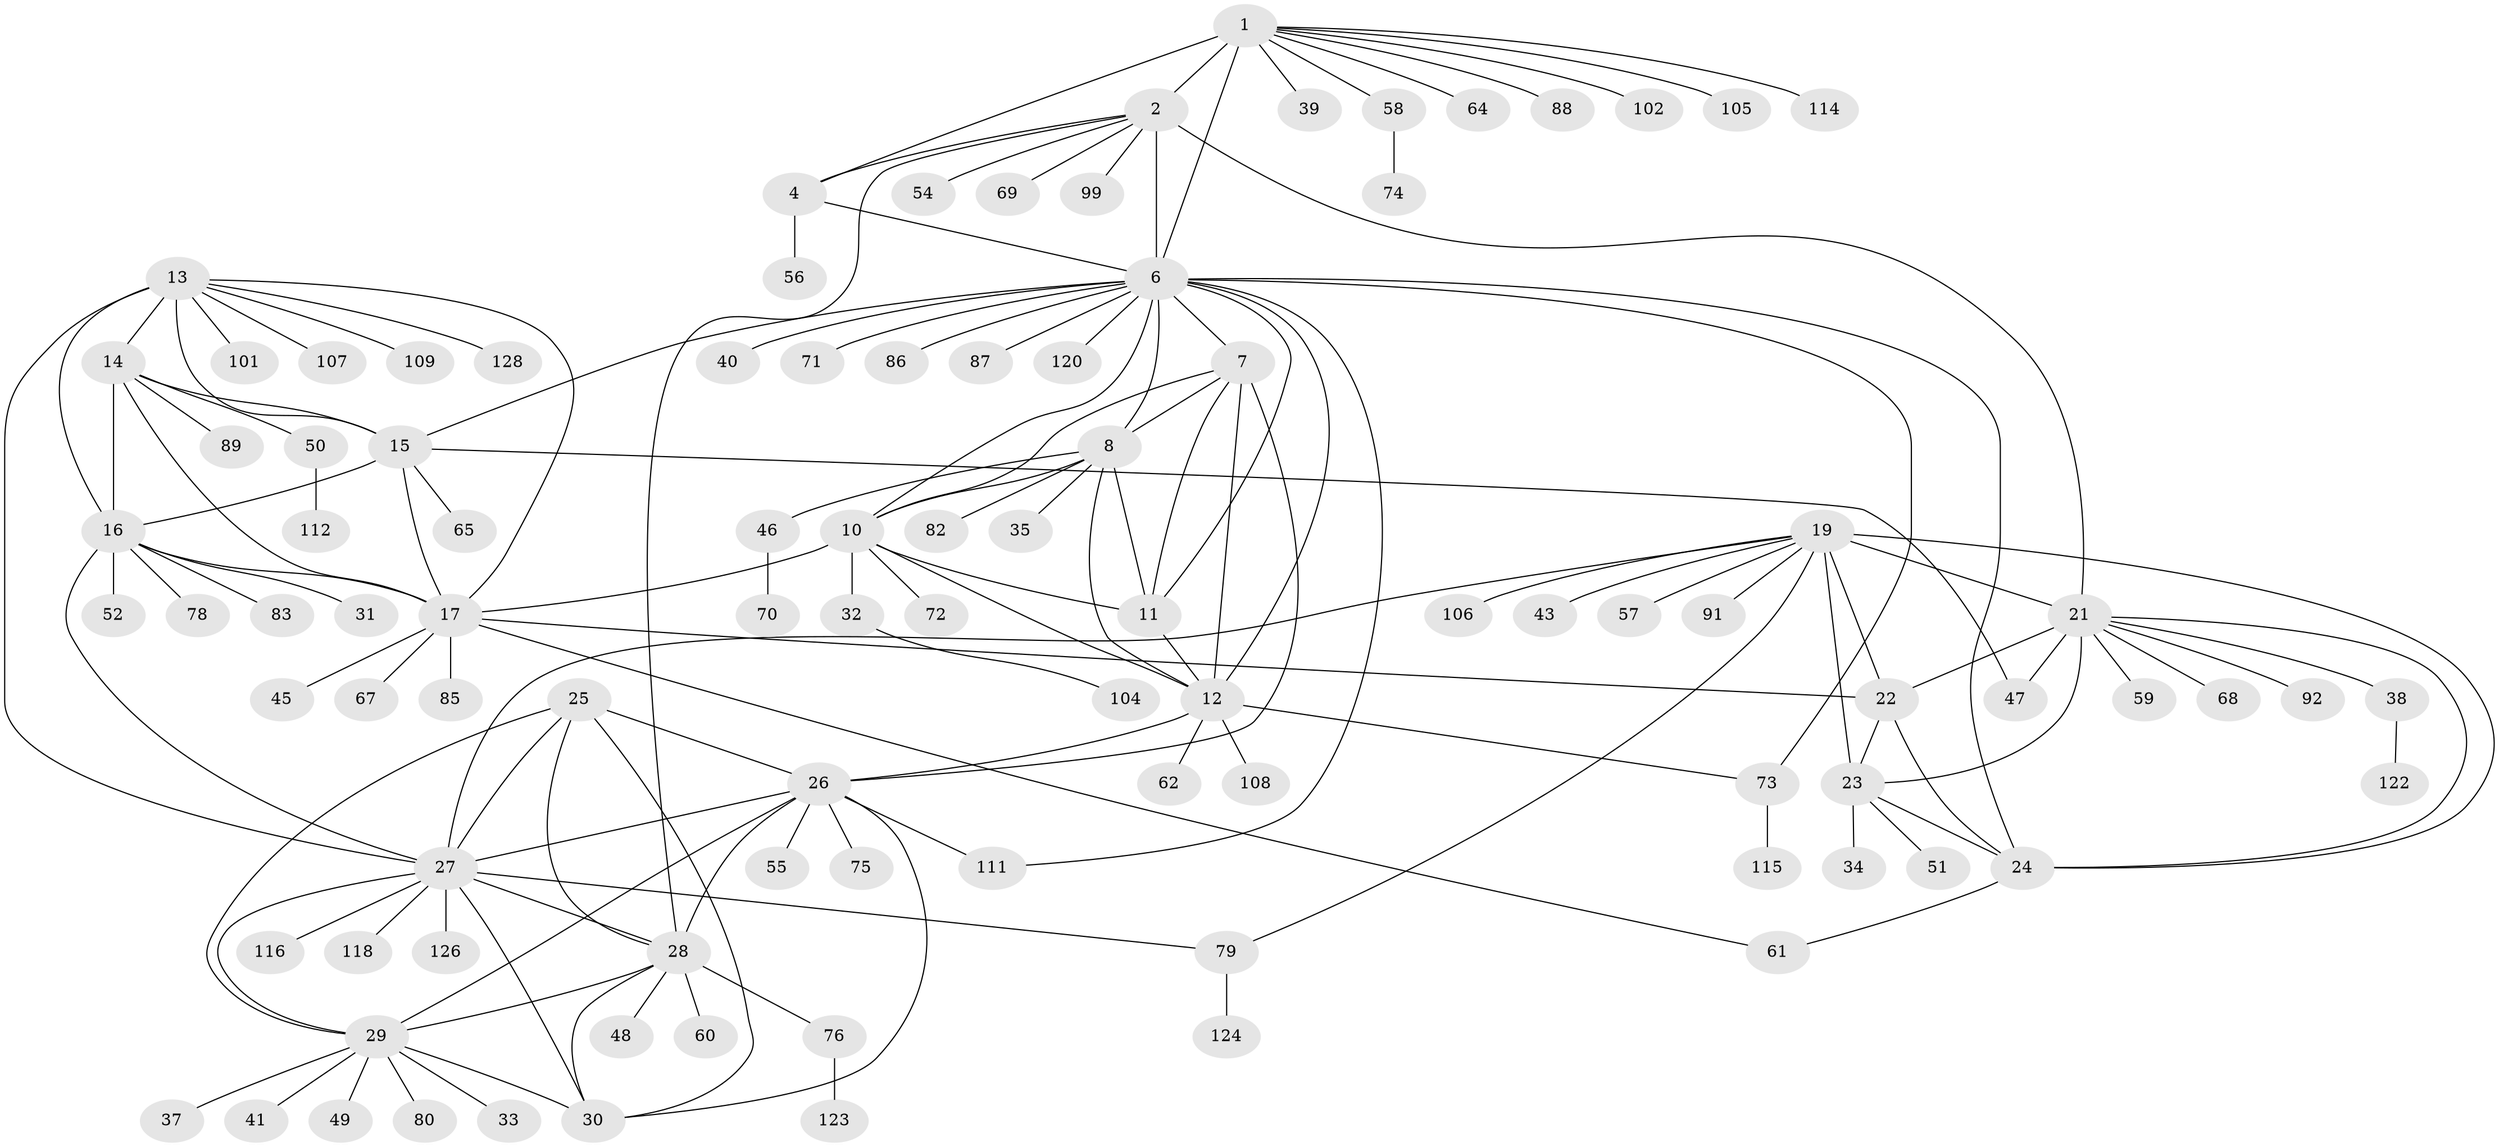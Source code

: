// original degree distribution, {10: 0.046153846153846156, 8: 0.03076923076923077, 7: 0.023076923076923078, 6: 0.038461538461538464, 9: 0.038461538461538464, 11: 0.015384615384615385, 5: 0.015384615384615385, 12: 0.023076923076923078, 1: 0.5923076923076923, 2: 0.14615384615384616, 3: 0.023076923076923078, 4: 0.007692307692307693}
// Generated by graph-tools (version 1.1) at 2025/11/02/27/25 16:11:35]
// undirected, 98 vertices, 145 edges
graph export_dot {
graph [start="1"]
  node [color=gray90,style=filled];
  1 [super="+5"];
  2 [super="+3"];
  4 [super="+125"];
  6 [super="+9"];
  7;
  8 [super="+95"];
  10 [super="+103"];
  11;
  12 [super="+93"];
  13 [super="+18"];
  14 [super="+81"];
  15 [super="+117"];
  16 [super="+63"];
  17 [super="+66"];
  19 [super="+20"];
  21 [super="+94"];
  22;
  23 [super="+44"];
  24 [super="+129"];
  25 [super="+42"];
  26 [super="+121"];
  27 [super="+119"];
  28 [super="+36"];
  29 [super="+77"];
  30;
  31;
  32;
  33;
  34 [super="+53"];
  35;
  37;
  38;
  39;
  40;
  41;
  43;
  45;
  46;
  47;
  48;
  49;
  50 [super="+97"];
  51;
  52;
  54;
  55;
  56;
  57;
  58 [super="+100"];
  59;
  60;
  61;
  62;
  64 [super="+84"];
  65;
  67;
  68;
  69 [super="+90"];
  70;
  71;
  72;
  73;
  74;
  75;
  76 [super="+96"];
  78;
  79 [super="+130"];
  80;
  82;
  83;
  85;
  86;
  87;
  88;
  89 [super="+98"];
  91;
  92 [super="+110"];
  99;
  101;
  102;
  104 [super="+113"];
  105;
  106;
  107;
  108;
  109 [super="+127"];
  111;
  112;
  114;
  115;
  116;
  118;
  120;
  122;
  123;
  124;
  126;
  128;
  1 -- 2 [weight=4];
  1 -- 4 [weight=2];
  1 -- 6 [weight=2];
  1 -- 39;
  1 -- 58;
  1 -- 64;
  1 -- 88;
  1 -- 102;
  1 -- 114;
  1 -- 105;
  2 -- 4 [weight=2];
  2 -- 6 [weight=2];
  2 -- 28;
  2 -- 54;
  2 -- 99;
  2 -- 69;
  2 -- 21;
  4 -- 6;
  4 -- 56;
  6 -- 15;
  6 -- 71;
  6 -- 73;
  6 -- 120;
  6 -- 7;
  6 -- 8;
  6 -- 40;
  6 -- 10;
  6 -- 11;
  6 -- 12;
  6 -- 111;
  6 -- 86;
  6 -- 87;
  6 -- 24;
  7 -- 8;
  7 -- 10;
  7 -- 11;
  7 -- 12;
  7 -- 26;
  8 -- 10;
  8 -- 11;
  8 -- 12;
  8 -- 35;
  8 -- 46;
  8 -- 82;
  10 -- 11;
  10 -- 12;
  10 -- 17;
  10 -- 32;
  10 -- 72;
  11 -- 12;
  12 -- 26;
  12 -- 62;
  12 -- 73;
  12 -- 108;
  13 -- 14 [weight=2];
  13 -- 15 [weight=2];
  13 -- 16 [weight=2];
  13 -- 17 [weight=2];
  13 -- 101;
  13 -- 109;
  13 -- 128;
  13 -- 27;
  13 -- 107;
  14 -- 15;
  14 -- 16;
  14 -- 17;
  14 -- 50;
  14 -- 89;
  15 -- 16;
  15 -- 17;
  15 -- 47;
  15 -- 65;
  16 -- 17;
  16 -- 27;
  16 -- 31;
  16 -- 52;
  16 -- 78;
  16 -- 83;
  17 -- 22;
  17 -- 45;
  17 -- 61;
  17 -- 67;
  17 -- 85;
  19 -- 21 [weight=2];
  19 -- 22 [weight=2];
  19 -- 23 [weight=2];
  19 -- 24 [weight=2];
  19 -- 43;
  19 -- 27;
  19 -- 106;
  19 -- 79;
  19 -- 57;
  19 -- 91;
  21 -- 22;
  21 -- 23;
  21 -- 24;
  21 -- 38;
  21 -- 47;
  21 -- 59;
  21 -- 68;
  21 -- 92;
  22 -- 23;
  22 -- 24;
  23 -- 24;
  23 -- 34;
  23 -- 51;
  24 -- 61;
  25 -- 26;
  25 -- 27;
  25 -- 28;
  25 -- 29;
  25 -- 30;
  26 -- 27;
  26 -- 28;
  26 -- 29;
  26 -- 30;
  26 -- 55;
  26 -- 75;
  26 -- 111;
  27 -- 28;
  27 -- 29;
  27 -- 30;
  27 -- 79;
  27 -- 116;
  27 -- 118;
  27 -- 126;
  28 -- 29;
  28 -- 30;
  28 -- 48;
  28 -- 60;
  28 -- 76;
  29 -- 30;
  29 -- 33;
  29 -- 37;
  29 -- 41;
  29 -- 49;
  29 -- 80;
  32 -- 104;
  38 -- 122;
  46 -- 70;
  50 -- 112;
  58 -- 74;
  73 -- 115;
  76 -- 123;
  79 -- 124;
}
